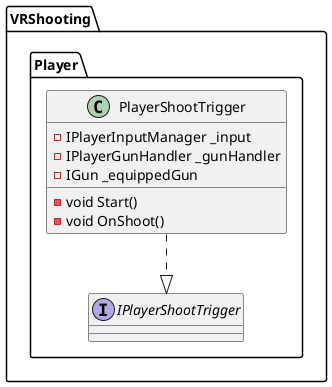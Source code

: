 ﻿@startuml
'https://plantuml.com/class-diagram

package VRShooting
{
    package Player
    {
        class PlayerShootTrigger
        {
            -IPlayerInputManager _input
            -IPlayerGunHandler _gunHandler
            -IGun _equippedGun
            -void Start()
            -void OnShoot()
        }
        interface IPlayerShootTrigger
        {
        }
        
        PlayerShootTrigger ..|> IPlayerShootTrigger
    }
}

@enduml